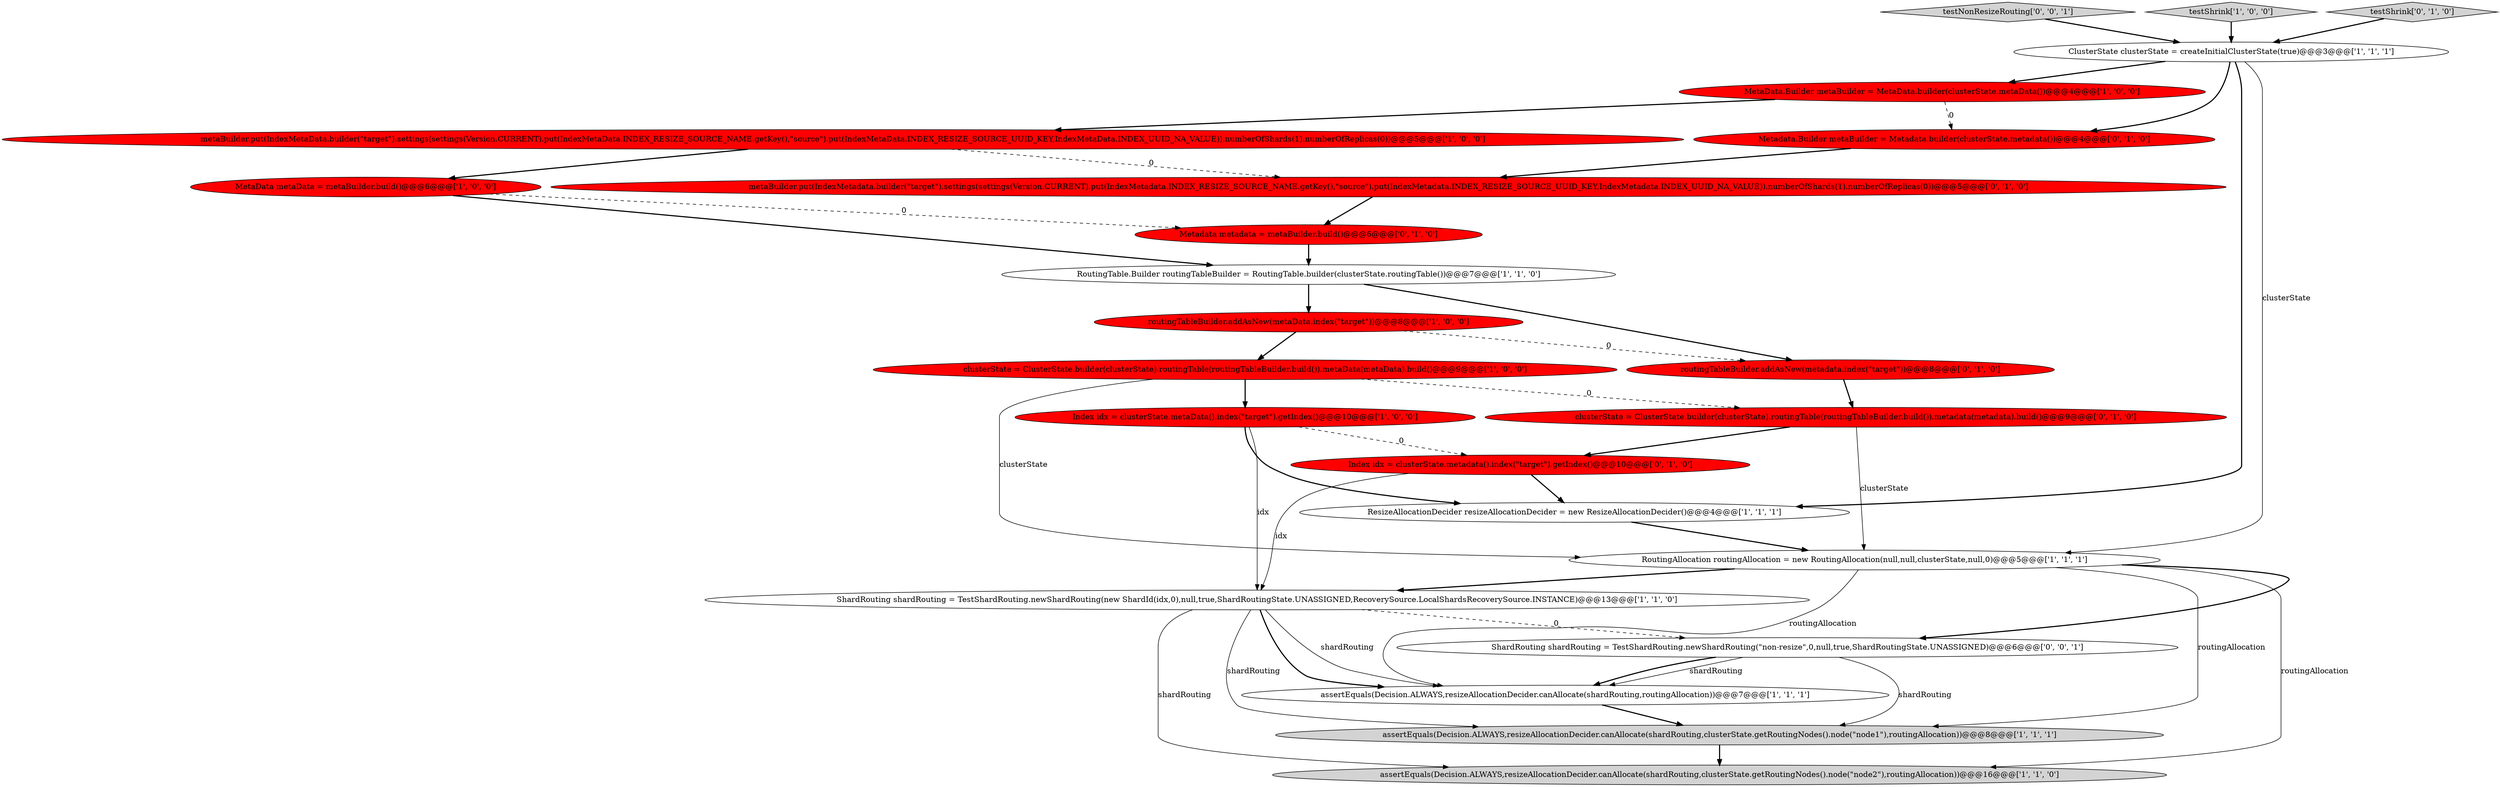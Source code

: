 digraph {
10 [style = filled, label = "assertEquals(Decision.ALWAYS,resizeAllocationDecider.canAllocate(shardRouting,clusterState.getRoutingNodes().node(\"node1\"),routingAllocation))@@@8@@@['1', '1', '1']", fillcolor = lightgray, shape = ellipse image = "AAA0AAABBB1BBB"];
22 [style = filled, label = "ShardRouting shardRouting = TestShardRouting.newShardRouting(\"non-resize\",0,null,true,ShardRoutingState.UNASSIGNED)@@@6@@@['0', '0', '1']", fillcolor = white, shape = ellipse image = "AAA0AAABBB3BBB"];
23 [style = filled, label = "testNonResizeRouting['0', '0', '1']", fillcolor = lightgray, shape = diamond image = "AAA0AAABBB3BBB"];
2 [style = filled, label = "testShrink['1', '0', '0']", fillcolor = lightgray, shape = diamond image = "AAA0AAABBB1BBB"];
14 [style = filled, label = "assertEquals(Decision.ALWAYS,resizeAllocationDecider.canAllocate(shardRouting,routingAllocation))@@@7@@@['1', '1', '1']", fillcolor = white, shape = ellipse image = "AAA0AAABBB1BBB"];
4 [style = filled, label = "MetaData.Builder metaBuilder = MetaData.builder(clusterState.metaData())@@@4@@@['1', '0', '0']", fillcolor = red, shape = ellipse image = "AAA1AAABBB1BBB"];
15 [style = filled, label = "testShrink['0', '1', '0']", fillcolor = lightgray, shape = diamond image = "AAA0AAABBB2BBB"];
18 [style = filled, label = "clusterState = ClusterState.builder(clusterState).routingTable(routingTableBuilder.build()).metadata(metadata).build()@@@9@@@['0', '1', '0']", fillcolor = red, shape = ellipse image = "AAA1AAABBB2BBB"];
6 [style = filled, label = "assertEquals(Decision.ALWAYS,resizeAllocationDecider.canAllocate(shardRouting,clusterState.getRoutingNodes().node(\"node2\"),routingAllocation))@@@16@@@['1', '1', '0']", fillcolor = lightgray, shape = ellipse image = "AAA0AAABBB1BBB"];
17 [style = filled, label = "Metadata metadata = metaBuilder.build()@@@6@@@['0', '1', '0']", fillcolor = red, shape = ellipse image = "AAA1AAABBB2BBB"];
13 [style = filled, label = "metaBuilder.put(IndexMetaData.builder(\"target\").settings(settings(Version.CURRENT).put(IndexMetaData.INDEX_RESIZE_SOURCE_NAME.getKey(),\"source\").put(IndexMetaData.INDEX_RESIZE_SOURCE_UUID_KEY,IndexMetaData.INDEX_UUID_NA_VALUE)).numberOfShards(1).numberOfReplicas(0))@@@5@@@['1', '0', '0']", fillcolor = red, shape = ellipse image = "AAA1AAABBB1BBB"];
9 [style = filled, label = "Index idx = clusterState.metaData().index(\"target\").getIndex()@@@10@@@['1', '0', '0']", fillcolor = red, shape = ellipse image = "AAA1AAABBB1BBB"];
11 [style = filled, label = "ResizeAllocationDecider resizeAllocationDecider = new ResizeAllocationDecider()@@@4@@@['1', '1', '1']", fillcolor = white, shape = ellipse image = "AAA0AAABBB1BBB"];
12 [style = filled, label = "ClusterState clusterState = createInitialClusterState(true)@@@3@@@['1', '1', '1']", fillcolor = white, shape = ellipse image = "AAA0AAABBB1BBB"];
0 [style = filled, label = "clusterState = ClusterState.builder(clusterState).routingTable(routingTableBuilder.build()).metaData(metaData).build()@@@9@@@['1', '0', '0']", fillcolor = red, shape = ellipse image = "AAA1AAABBB1BBB"];
5 [style = filled, label = "ShardRouting shardRouting = TestShardRouting.newShardRouting(new ShardId(idx,0),null,true,ShardRoutingState.UNASSIGNED,RecoverySource.LocalShardsRecoverySource.INSTANCE)@@@13@@@['1', '1', '0']", fillcolor = white, shape = ellipse image = "AAA0AAABBB1BBB"];
21 [style = filled, label = "Metadata.Builder metaBuilder = Metadata.builder(clusterState.metadata())@@@4@@@['0', '1', '0']", fillcolor = red, shape = ellipse image = "AAA1AAABBB2BBB"];
8 [style = filled, label = "RoutingTable.Builder routingTableBuilder = RoutingTable.builder(clusterState.routingTable())@@@7@@@['1', '1', '0']", fillcolor = white, shape = ellipse image = "AAA0AAABBB1BBB"];
19 [style = filled, label = "metaBuilder.put(IndexMetadata.builder(\"target\").settings(settings(Version.CURRENT).put(IndexMetadata.INDEX_RESIZE_SOURCE_NAME.getKey(),\"source\").put(IndexMetadata.INDEX_RESIZE_SOURCE_UUID_KEY,IndexMetadata.INDEX_UUID_NA_VALUE)).numberOfShards(1).numberOfReplicas(0))@@@5@@@['0', '1', '0']", fillcolor = red, shape = ellipse image = "AAA1AAABBB2BBB"];
16 [style = filled, label = "routingTableBuilder.addAsNew(metadata.index(\"target\"))@@@8@@@['0', '1', '0']", fillcolor = red, shape = ellipse image = "AAA1AAABBB2BBB"];
1 [style = filled, label = "RoutingAllocation routingAllocation = new RoutingAllocation(null,null,clusterState,null,0)@@@5@@@['1', '1', '1']", fillcolor = white, shape = ellipse image = "AAA0AAABBB1BBB"];
7 [style = filled, label = "MetaData metaData = metaBuilder.build()@@@6@@@['1', '0', '0']", fillcolor = red, shape = ellipse image = "AAA1AAABBB1BBB"];
20 [style = filled, label = "Index idx = clusterState.metadata().index(\"target\").getIndex()@@@10@@@['0', '1', '0']", fillcolor = red, shape = ellipse image = "AAA1AAABBB2BBB"];
3 [style = filled, label = "routingTableBuilder.addAsNew(metaData.index(\"target\"))@@@8@@@['1', '0', '0']", fillcolor = red, shape = ellipse image = "AAA1AAABBB1BBB"];
1->5 [style = bold, label=""];
9->20 [style = dashed, label="0"];
17->8 [style = bold, label=""];
8->16 [style = bold, label=""];
1->14 [style = solid, label="routingAllocation"];
22->10 [style = solid, label="shardRouting"];
0->9 [style = bold, label=""];
16->18 [style = bold, label=""];
20->5 [style = solid, label="idx"];
9->11 [style = bold, label=""];
21->19 [style = bold, label=""];
11->1 [style = bold, label=""];
7->17 [style = dashed, label="0"];
12->21 [style = bold, label=""];
4->13 [style = bold, label=""];
8->3 [style = bold, label=""];
12->11 [style = bold, label=""];
0->1 [style = solid, label="clusterState"];
14->10 [style = bold, label=""];
5->6 [style = solid, label="shardRouting"];
19->17 [style = bold, label=""];
5->14 [style = bold, label=""];
13->19 [style = dashed, label="0"];
7->8 [style = bold, label=""];
4->21 [style = dashed, label="0"];
10->6 [style = bold, label=""];
3->0 [style = bold, label=""];
2->12 [style = bold, label=""];
1->22 [style = bold, label=""];
5->10 [style = solid, label="shardRouting"];
5->14 [style = solid, label="shardRouting"];
18->20 [style = bold, label=""];
18->1 [style = solid, label="clusterState"];
12->4 [style = bold, label=""];
12->1 [style = solid, label="clusterState"];
1->6 [style = solid, label="routingAllocation"];
22->14 [style = solid, label="shardRouting"];
13->7 [style = bold, label=""];
9->5 [style = solid, label="idx"];
1->10 [style = solid, label="routingAllocation"];
0->18 [style = dashed, label="0"];
23->12 [style = bold, label=""];
15->12 [style = bold, label=""];
22->14 [style = bold, label=""];
3->16 [style = dashed, label="0"];
20->11 [style = bold, label=""];
5->22 [style = dashed, label="0"];
}
